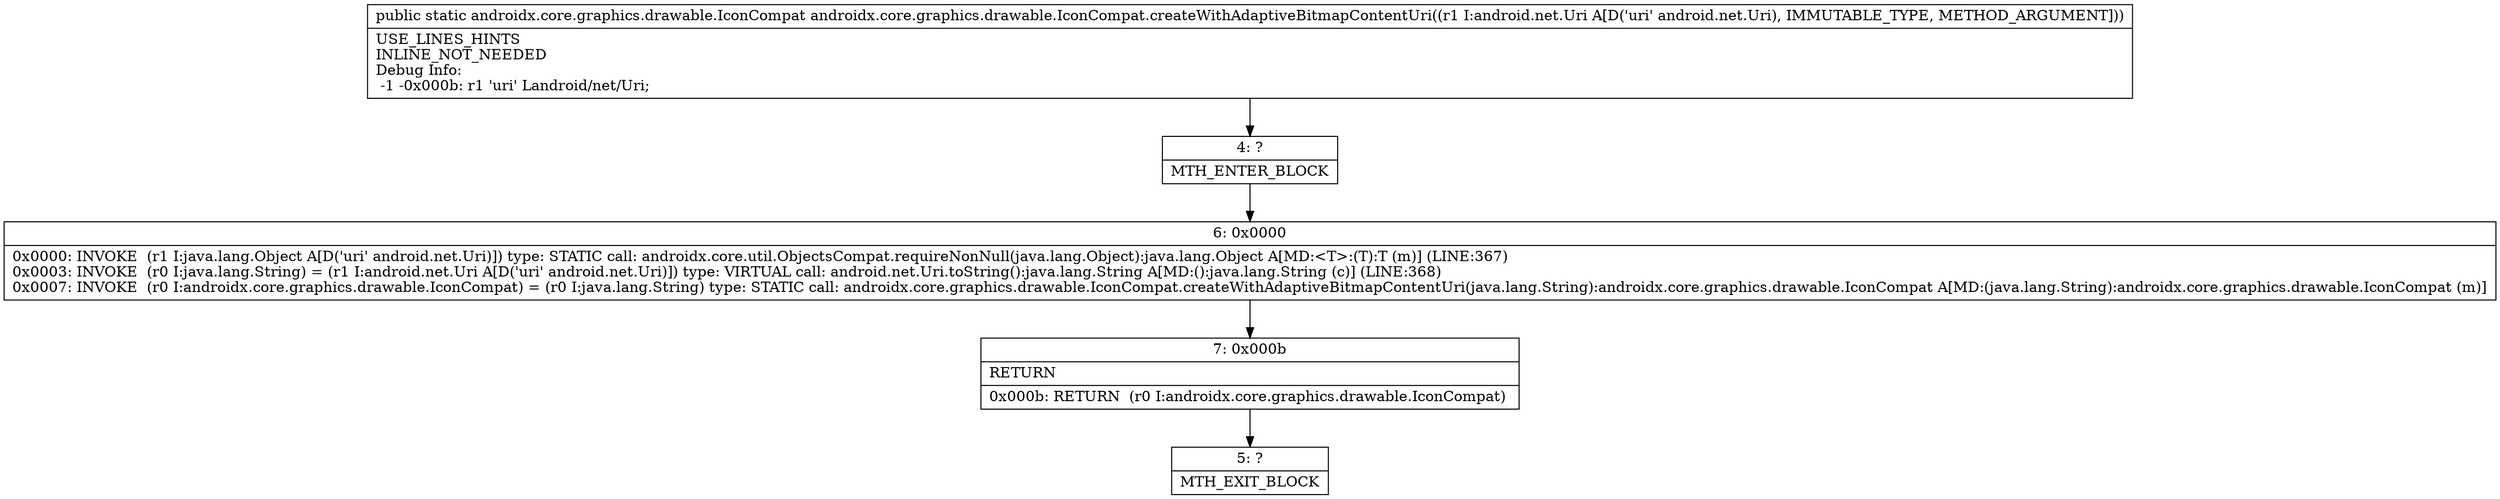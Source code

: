 digraph "CFG forandroidx.core.graphics.drawable.IconCompat.createWithAdaptiveBitmapContentUri(Landroid\/net\/Uri;)Landroidx\/core\/graphics\/drawable\/IconCompat;" {
Node_4 [shape=record,label="{4\:\ ?|MTH_ENTER_BLOCK\l}"];
Node_6 [shape=record,label="{6\:\ 0x0000|0x0000: INVOKE  (r1 I:java.lang.Object A[D('uri' android.net.Uri)]) type: STATIC call: androidx.core.util.ObjectsCompat.requireNonNull(java.lang.Object):java.lang.Object A[MD:\<T\>:(T):T (m)] (LINE:367)\l0x0003: INVOKE  (r0 I:java.lang.String) = (r1 I:android.net.Uri A[D('uri' android.net.Uri)]) type: VIRTUAL call: android.net.Uri.toString():java.lang.String A[MD:():java.lang.String (c)] (LINE:368)\l0x0007: INVOKE  (r0 I:androidx.core.graphics.drawable.IconCompat) = (r0 I:java.lang.String) type: STATIC call: androidx.core.graphics.drawable.IconCompat.createWithAdaptiveBitmapContentUri(java.lang.String):androidx.core.graphics.drawable.IconCompat A[MD:(java.lang.String):androidx.core.graphics.drawable.IconCompat (m)]\l}"];
Node_7 [shape=record,label="{7\:\ 0x000b|RETURN\l|0x000b: RETURN  (r0 I:androidx.core.graphics.drawable.IconCompat) \l}"];
Node_5 [shape=record,label="{5\:\ ?|MTH_EXIT_BLOCK\l}"];
MethodNode[shape=record,label="{public static androidx.core.graphics.drawable.IconCompat androidx.core.graphics.drawable.IconCompat.createWithAdaptiveBitmapContentUri((r1 I:android.net.Uri A[D('uri' android.net.Uri), IMMUTABLE_TYPE, METHOD_ARGUMENT]))  | USE_LINES_HINTS\lINLINE_NOT_NEEDED\lDebug Info:\l  \-1 \-0x000b: r1 'uri' Landroid\/net\/Uri;\l}"];
MethodNode -> Node_4;Node_4 -> Node_6;
Node_6 -> Node_7;
Node_7 -> Node_5;
}

